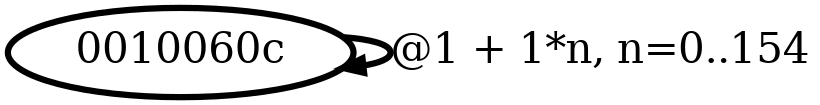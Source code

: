 digraph G {
        node [style=rounded, penwidth=3, fontsize=20, shape=oval];
        "0010060c" -> "0010060c" [label="@1 + 1*n, n=0..154", color=black,arrowsize=1,style=bold,penwidth=3,fontsize=20];
}
